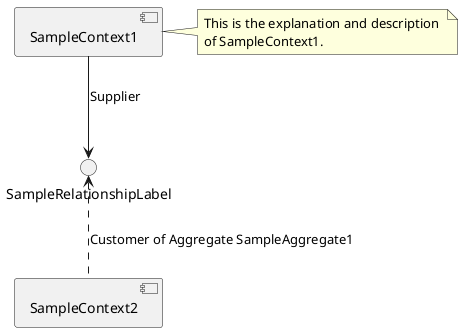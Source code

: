 @startuml

skinparam componentStyle uml2

component [SampleContext1]
note right of [SampleContext1]
This is the explanation and description 
of SampleContext1. 
end note
component [SampleContext2]

interface "SampleRelationshipLabel" as SampleRelationshipLabel
[SampleContext1] --> SampleRelationshipLabel : Supplier
SampleRelationshipLabel <.. [SampleContext2] : Customer of Aggregate SampleAggregate1 



@enduml

